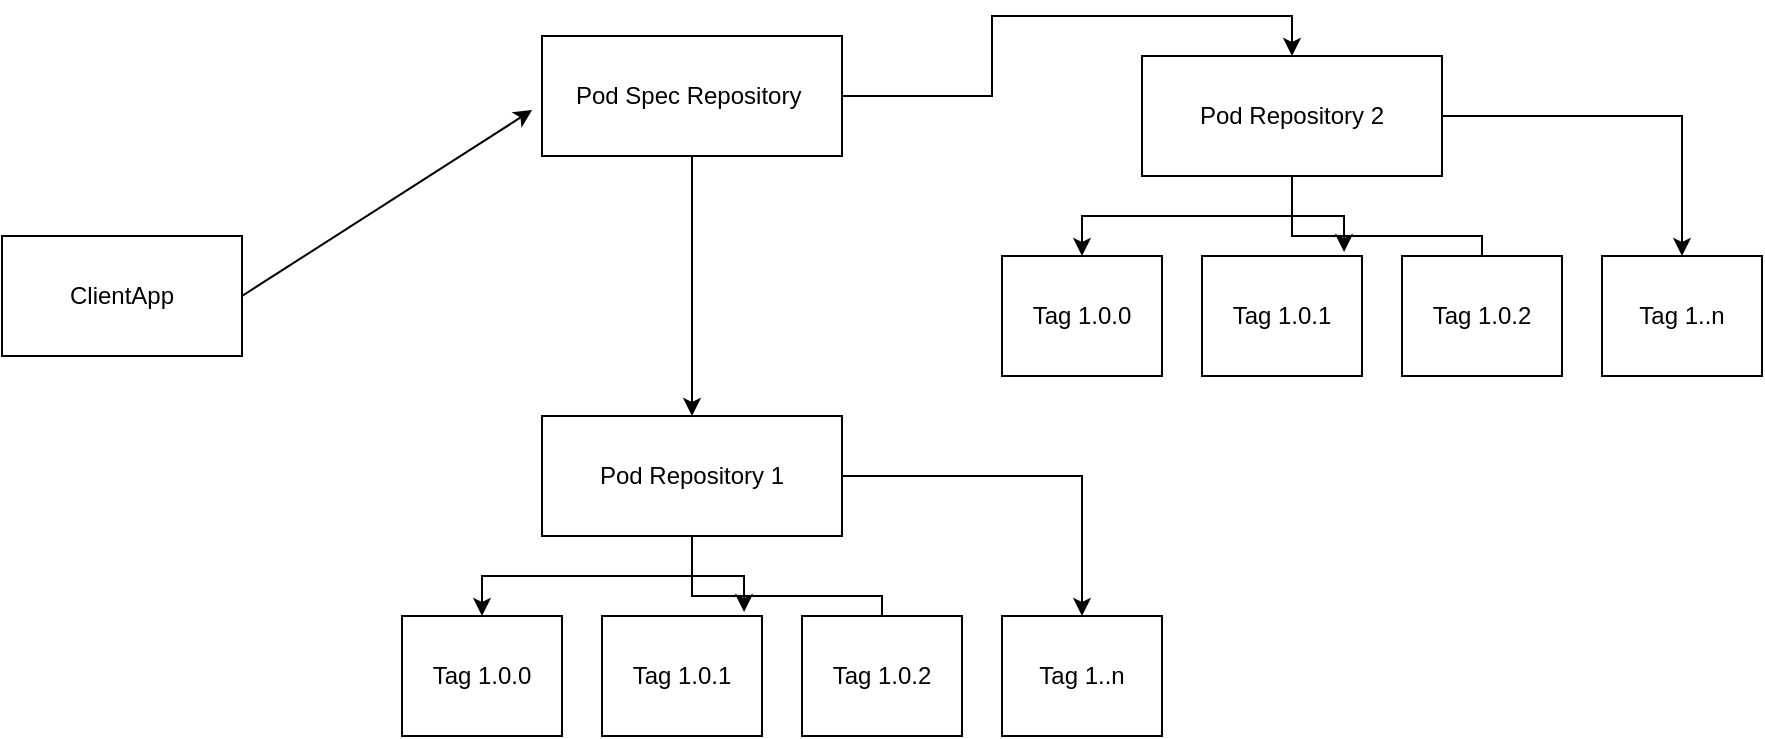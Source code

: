 <mxfile version="15.3.7" type="github">
  <diagram id="I21M4l8D_oBENVoLi8B1" name="Page-1">
    <mxGraphModel dx="1298" dy="747" grid="1" gridSize="10" guides="1" tooltips="1" connect="1" arrows="1" fold="1" page="1" pageScale="1" pageWidth="827" pageHeight="1169" math="0" shadow="0">
      <root>
        <mxCell id="0" />
        <mxCell id="1" parent="0" />
        <mxCell id="V1WJd5ZhMPUM_hFj-JZH-7" style="edgeStyle=orthogonalEdgeStyle;rounded=0;orthogonalLoop=1;jettySize=auto;html=1;entryX=0.5;entryY=0;entryDx=0;entryDy=0;" edge="1" parent="1" source="V1WJd5ZhMPUM_hFj-JZH-1" target="V1WJd5ZhMPUM_hFj-JZH-2">
          <mxGeometry relative="1" as="geometry" />
        </mxCell>
        <mxCell id="V1WJd5ZhMPUM_hFj-JZH-23" style="edgeStyle=orthogonalEdgeStyle;rounded=0;orthogonalLoop=1;jettySize=auto;html=1;entryX=0.5;entryY=0;entryDx=0;entryDy=0;" edge="1" parent="1" source="V1WJd5ZhMPUM_hFj-JZH-1" target="V1WJd5ZhMPUM_hFj-JZH-18">
          <mxGeometry relative="1" as="geometry" />
        </mxCell>
        <mxCell id="V1WJd5ZhMPUM_hFj-JZH-1" value="Pod Spec Repository&amp;nbsp;" style="rounded=0;whiteSpace=wrap;html=1;" vertex="1" parent="1">
          <mxGeometry x="330" y="130" width="150" height="60" as="geometry" />
        </mxCell>
        <mxCell id="V1WJd5ZhMPUM_hFj-JZH-12" style="edgeStyle=orthogonalEdgeStyle;rounded=0;orthogonalLoop=1;jettySize=auto;html=1;exitX=0.5;exitY=1;exitDx=0;exitDy=0;entryX=0.5;entryY=0;entryDx=0;entryDy=0;" edge="1" parent="1" source="V1WJd5ZhMPUM_hFj-JZH-2" target="V1WJd5ZhMPUM_hFj-JZH-8">
          <mxGeometry relative="1" as="geometry" />
        </mxCell>
        <mxCell id="V1WJd5ZhMPUM_hFj-JZH-13" style="edgeStyle=orthogonalEdgeStyle;rounded=0;orthogonalLoop=1;jettySize=auto;html=1;entryX=0.888;entryY=-0.033;entryDx=0;entryDy=0;entryPerimeter=0;exitX=0.5;exitY=0;exitDx=0;exitDy=0;" edge="1" parent="1" source="V1WJd5ZhMPUM_hFj-JZH-10" target="V1WJd5ZhMPUM_hFj-JZH-9">
          <mxGeometry relative="1" as="geometry">
            <mxPoint x="570" y="350" as="sourcePoint" />
            <Array as="points">
              <mxPoint x="500" y="410" />
              <mxPoint x="405" y="410" />
              <mxPoint x="405" y="400" />
              <mxPoint x="431" y="400" />
            </Array>
          </mxGeometry>
        </mxCell>
        <mxCell id="V1WJd5ZhMPUM_hFj-JZH-14" style="edgeStyle=orthogonalEdgeStyle;rounded=0;orthogonalLoop=1;jettySize=auto;html=1;entryX=0.5;entryY=0;entryDx=0;entryDy=0;" edge="1" parent="1" source="V1WJd5ZhMPUM_hFj-JZH-2" target="V1WJd5ZhMPUM_hFj-JZH-11">
          <mxGeometry relative="1" as="geometry" />
        </mxCell>
        <mxCell id="V1WJd5ZhMPUM_hFj-JZH-2" value="Pod Repository 1" style="rounded=0;whiteSpace=wrap;html=1;" vertex="1" parent="1">
          <mxGeometry x="330" y="320" width="150" height="60" as="geometry" />
        </mxCell>
        <mxCell id="V1WJd5ZhMPUM_hFj-JZH-4" value="ClientApp" style="rounded=0;whiteSpace=wrap;html=1;" vertex="1" parent="1">
          <mxGeometry x="60" y="230" width="120" height="60" as="geometry" />
        </mxCell>
        <mxCell id="V1WJd5ZhMPUM_hFj-JZH-5" value="" style="endArrow=classic;html=1;exitX=1;exitY=0.5;exitDx=0;exitDy=0;entryX=-0.033;entryY=0.617;entryDx=0;entryDy=0;entryPerimeter=0;" edge="1" parent="1" source="V1WJd5ZhMPUM_hFj-JZH-4" target="V1WJd5ZhMPUM_hFj-JZH-1">
          <mxGeometry width="50" height="50" relative="1" as="geometry">
            <mxPoint x="390" y="410" as="sourcePoint" />
            <mxPoint x="320" y="180" as="targetPoint" />
          </mxGeometry>
        </mxCell>
        <mxCell id="V1WJd5ZhMPUM_hFj-JZH-8" value="Tag 1.0.0" style="rounded=0;whiteSpace=wrap;html=1;" vertex="1" parent="1">
          <mxGeometry x="260" y="420" width="80" height="60" as="geometry" />
        </mxCell>
        <mxCell id="V1WJd5ZhMPUM_hFj-JZH-9" value="Tag 1.0.1" style="rounded=0;whiteSpace=wrap;html=1;" vertex="1" parent="1">
          <mxGeometry x="360" y="420" width="80" height="60" as="geometry" />
        </mxCell>
        <mxCell id="V1WJd5ZhMPUM_hFj-JZH-10" value="Tag 1.0.2" style="rounded=0;whiteSpace=wrap;html=1;" vertex="1" parent="1">
          <mxGeometry x="460" y="420" width="80" height="60" as="geometry" />
        </mxCell>
        <mxCell id="V1WJd5ZhMPUM_hFj-JZH-11" value="Tag 1..n" style="rounded=0;whiteSpace=wrap;html=1;" vertex="1" parent="1">
          <mxGeometry x="560" y="420" width="80" height="60" as="geometry" />
        </mxCell>
        <mxCell id="V1WJd5ZhMPUM_hFj-JZH-15" style="edgeStyle=orthogonalEdgeStyle;rounded=0;orthogonalLoop=1;jettySize=auto;html=1;exitX=0.5;exitY=1;exitDx=0;exitDy=0;entryX=0.5;entryY=0;entryDx=0;entryDy=0;" edge="1" parent="1" source="V1WJd5ZhMPUM_hFj-JZH-18" target="V1WJd5ZhMPUM_hFj-JZH-19">
          <mxGeometry relative="1" as="geometry" />
        </mxCell>
        <mxCell id="V1WJd5ZhMPUM_hFj-JZH-16" style="edgeStyle=orthogonalEdgeStyle;rounded=0;orthogonalLoop=1;jettySize=auto;html=1;entryX=0.888;entryY=-0.033;entryDx=0;entryDy=0;entryPerimeter=0;exitX=0.5;exitY=0;exitDx=0;exitDy=0;" edge="1" parent="1" source="V1WJd5ZhMPUM_hFj-JZH-21" target="V1WJd5ZhMPUM_hFj-JZH-20">
          <mxGeometry relative="1" as="geometry">
            <mxPoint x="870" y="170" as="sourcePoint" />
            <Array as="points">
              <mxPoint x="800" y="230" />
              <mxPoint x="705" y="230" />
              <mxPoint x="705" y="220" />
              <mxPoint x="731" y="220" />
            </Array>
          </mxGeometry>
        </mxCell>
        <mxCell id="V1WJd5ZhMPUM_hFj-JZH-17" style="edgeStyle=orthogonalEdgeStyle;rounded=0;orthogonalLoop=1;jettySize=auto;html=1;entryX=0.5;entryY=0;entryDx=0;entryDy=0;" edge="1" parent="1" source="V1WJd5ZhMPUM_hFj-JZH-18" target="V1WJd5ZhMPUM_hFj-JZH-22">
          <mxGeometry relative="1" as="geometry" />
        </mxCell>
        <mxCell id="V1WJd5ZhMPUM_hFj-JZH-18" value="Pod Repository 2" style="rounded=0;whiteSpace=wrap;html=1;" vertex="1" parent="1">
          <mxGeometry x="630" y="140" width="150" height="60" as="geometry" />
        </mxCell>
        <mxCell id="V1WJd5ZhMPUM_hFj-JZH-19" value="Tag 1.0.0" style="rounded=0;whiteSpace=wrap;html=1;" vertex="1" parent="1">
          <mxGeometry x="560" y="240" width="80" height="60" as="geometry" />
        </mxCell>
        <mxCell id="V1WJd5ZhMPUM_hFj-JZH-20" value="Tag 1.0.1" style="rounded=0;whiteSpace=wrap;html=1;" vertex="1" parent="1">
          <mxGeometry x="660" y="240" width="80" height="60" as="geometry" />
        </mxCell>
        <mxCell id="V1WJd5ZhMPUM_hFj-JZH-21" value="Tag 1.0.2" style="rounded=0;whiteSpace=wrap;html=1;" vertex="1" parent="1">
          <mxGeometry x="760" y="240" width="80" height="60" as="geometry" />
        </mxCell>
        <mxCell id="V1WJd5ZhMPUM_hFj-JZH-22" value="Tag 1..n" style="rounded=0;whiteSpace=wrap;html=1;" vertex="1" parent="1">
          <mxGeometry x="860" y="240" width="80" height="60" as="geometry" />
        </mxCell>
      </root>
    </mxGraphModel>
  </diagram>
</mxfile>
